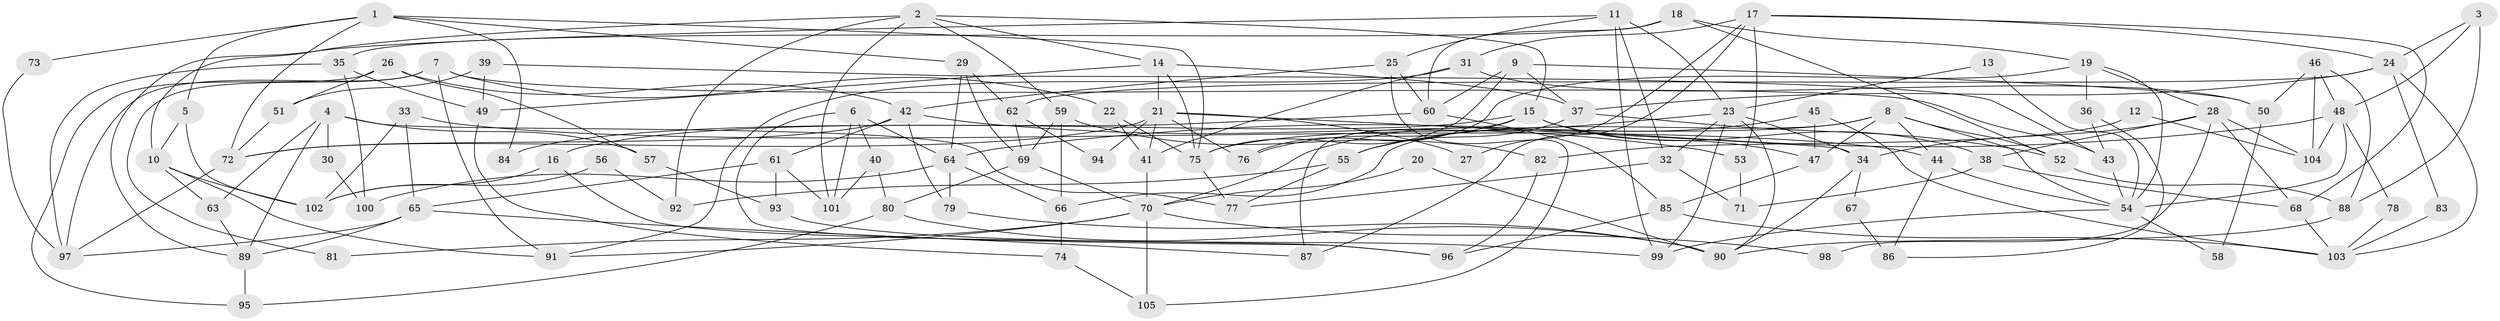 // Generated by graph-tools (version 1.1) at 2025/15/03/09/25 04:15:06]
// undirected, 105 vertices, 210 edges
graph export_dot {
graph [start="1"]
  node [color=gray90,style=filled];
  1;
  2;
  3;
  4;
  5;
  6;
  7;
  8;
  9;
  10;
  11;
  12;
  13;
  14;
  15;
  16;
  17;
  18;
  19;
  20;
  21;
  22;
  23;
  24;
  25;
  26;
  27;
  28;
  29;
  30;
  31;
  32;
  33;
  34;
  35;
  36;
  37;
  38;
  39;
  40;
  41;
  42;
  43;
  44;
  45;
  46;
  47;
  48;
  49;
  50;
  51;
  52;
  53;
  54;
  55;
  56;
  57;
  58;
  59;
  60;
  61;
  62;
  63;
  64;
  65;
  66;
  67;
  68;
  69;
  70;
  71;
  72;
  73;
  74;
  75;
  76;
  77;
  78;
  79;
  80;
  81;
  82;
  83;
  84;
  85;
  86;
  87;
  88;
  89;
  90;
  91;
  92;
  93;
  94;
  95;
  96;
  97;
  98;
  99;
  100;
  101;
  102;
  103;
  104;
  105;
  1 -- 75;
  1 -- 29;
  1 -- 5;
  1 -- 72;
  1 -- 73;
  1 -- 84;
  2 -- 10;
  2 -- 14;
  2 -- 15;
  2 -- 59;
  2 -- 92;
  2 -- 101;
  3 -- 88;
  3 -- 24;
  3 -- 48;
  4 -- 89;
  4 -- 77;
  4 -- 30;
  4 -- 57;
  4 -- 63;
  5 -- 10;
  5 -- 102;
  6 -- 64;
  6 -- 101;
  6 -- 40;
  6 -- 96;
  7 -- 43;
  7 -- 91;
  7 -- 22;
  7 -- 81;
  7 -- 97;
  8 -- 66;
  8 -- 54;
  8 -- 44;
  8 -- 47;
  8 -- 52;
  8 -- 75;
  9 -- 37;
  9 -- 75;
  9 -- 50;
  9 -- 60;
  10 -- 91;
  10 -- 102;
  10 -- 63;
  11 -- 89;
  11 -- 25;
  11 -- 23;
  11 -- 32;
  11 -- 99;
  12 -- 82;
  12 -- 104;
  13 -- 54;
  13 -- 23;
  14 -- 75;
  14 -- 21;
  14 -- 37;
  14 -- 49;
  15 -- 76;
  15 -- 16;
  15 -- 38;
  15 -- 47;
  15 -- 87;
  16 -- 96;
  16 -- 102;
  17 -- 68;
  17 -- 87;
  17 -- 24;
  17 -- 27;
  17 -- 31;
  17 -- 53;
  18 -- 52;
  18 -- 60;
  18 -- 19;
  18 -- 35;
  19 -- 54;
  19 -- 28;
  19 -- 36;
  19 -- 76;
  20 -- 90;
  20 -- 70;
  21 -- 72;
  21 -- 41;
  21 -- 27;
  21 -- 34;
  21 -- 76;
  21 -- 94;
  22 -- 75;
  22 -- 41;
  23 -- 70;
  23 -- 32;
  23 -- 34;
  23 -- 90;
  23 -- 99;
  24 -- 37;
  24 -- 62;
  24 -- 83;
  24 -- 103;
  25 -- 60;
  25 -- 42;
  25 -- 105;
  26 -- 95;
  26 -- 42;
  26 -- 51;
  26 -- 57;
  28 -- 34;
  28 -- 38;
  28 -- 68;
  28 -- 98;
  28 -- 104;
  29 -- 64;
  29 -- 69;
  29 -- 62;
  30 -- 100;
  31 -- 50;
  31 -- 41;
  31 -- 91;
  32 -- 71;
  32 -- 77;
  33 -- 102;
  33 -- 65;
  33 -- 44;
  34 -- 67;
  34 -- 90;
  35 -- 49;
  35 -- 97;
  35 -- 100;
  36 -- 43;
  36 -- 86;
  37 -- 52;
  37 -- 55;
  38 -- 68;
  38 -- 71;
  39 -- 51;
  39 -- 49;
  39 -- 43;
  40 -- 101;
  40 -- 80;
  41 -- 70;
  42 -- 72;
  42 -- 53;
  42 -- 61;
  42 -- 79;
  43 -- 54;
  44 -- 54;
  44 -- 86;
  45 -- 103;
  45 -- 47;
  45 -- 55;
  46 -- 104;
  46 -- 48;
  46 -- 50;
  46 -- 88;
  47 -- 85;
  48 -- 54;
  48 -- 64;
  48 -- 78;
  48 -- 104;
  49 -- 74;
  50 -- 58;
  51 -- 72;
  52 -- 88;
  53 -- 71;
  54 -- 99;
  54 -- 58;
  55 -- 77;
  55 -- 92;
  56 -- 102;
  56 -- 92;
  57 -- 93;
  59 -- 69;
  59 -- 66;
  59 -- 82;
  60 -- 85;
  60 -- 84;
  61 -- 93;
  61 -- 65;
  61 -- 101;
  62 -- 69;
  62 -- 94;
  63 -- 89;
  64 -- 79;
  64 -- 66;
  64 -- 100;
  65 -- 97;
  65 -- 87;
  65 -- 89;
  66 -- 74;
  67 -- 86;
  68 -- 103;
  69 -- 80;
  69 -- 70;
  70 -- 81;
  70 -- 91;
  70 -- 98;
  70 -- 105;
  72 -- 97;
  73 -- 97;
  74 -- 105;
  75 -- 77;
  78 -- 103;
  79 -- 90;
  80 -- 90;
  80 -- 95;
  82 -- 96;
  83 -- 103;
  85 -- 103;
  85 -- 96;
  88 -- 90;
  89 -- 95;
  93 -- 99;
}
